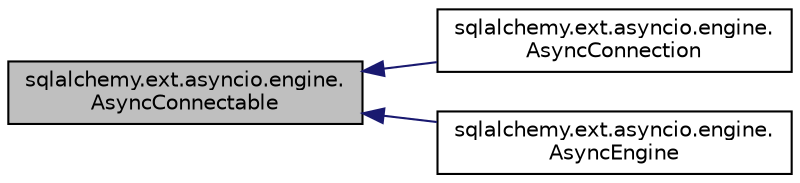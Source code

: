 digraph "sqlalchemy.ext.asyncio.engine.AsyncConnectable"
{
 // LATEX_PDF_SIZE
  edge [fontname="Helvetica",fontsize="10",labelfontname="Helvetica",labelfontsize="10"];
  node [fontname="Helvetica",fontsize="10",shape=record];
  rankdir="LR";
  Node1 [label="sqlalchemy.ext.asyncio.engine.\lAsyncConnectable",height=0.2,width=0.4,color="black", fillcolor="grey75", style="filled", fontcolor="black",tooltip=" "];
  Node1 -> Node2 [dir="back",color="midnightblue",fontsize="10",style="solid",fontname="Helvetica"];
  Node2 [label="sqlalchemy.ext.asyncio.engine.\lAsyncConnection",height=0.2,width=0.4,color="black", fillcolor="white", style="filled",URL="$classsqlalchemy_1_1ext_1_1asyncio_1_1engine_1_1AsyncConnection.html",tooltip=" "];
  Node1 -> Node3 [dir="back",color="midnightblue",fontsize="10",style="solid",fontname="Helvetica"];
  Node3 [label="sqlalchemy.ext.asyncio.engine.\lAsyncEngine",height=0.2,width=0.4,color="black", fillcolor="white", style="filled",URL="$classsqlalchemy_1_1ext_1_1asyncio_1_1engine_1_1AsyncEngine.html",tooltip=" "];
}
